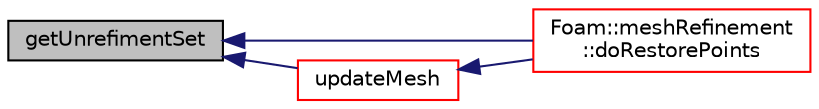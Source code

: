 digraph "getUnrefimentSet"
{
  bgcolor="transparent";
  edge [fontname="Helvetica",fontsize="10",labelfontname="Helvetica",labelfontsize="10"];
  node [fontname="Helvetica",fontsize="10",shape=record];
  rankdir="LR";
  Node1 [label="getUnrefimentSet",height=0.2,width=0.4,color="black", fillcolor="grey75", style="filled", fontcolor="black"];
  Node1 -> Node2 [dir="back",color="midnightblue",fontsize="10",style="solid",fontname="Helvetica"];
  Node2 [label="Foam::meshRefinement\l::doRestorePoints",height=0.2,width=0.4,color="red",URL="$a01510.html#a53184ae27cf1ac7a736faed4abf1c9d6"];
  Node1 -> Node3 [dir="back",color="midnightblue",fontsize="10",style="solid",fontname="Helvetica"];
  Node3 [label="updateMesh",height=0.2,width=0.4,color="red",URL="$a02220.html#ad57565956fd4064299f4bd3c4eebb1d4",tooltip="Force recalculation of locally stored data on topological change. "];
  Node3 -> Node2 [dir="back",color="midnightblue",fontsize="10",style="solid",fontname="Helvetica"];
}
